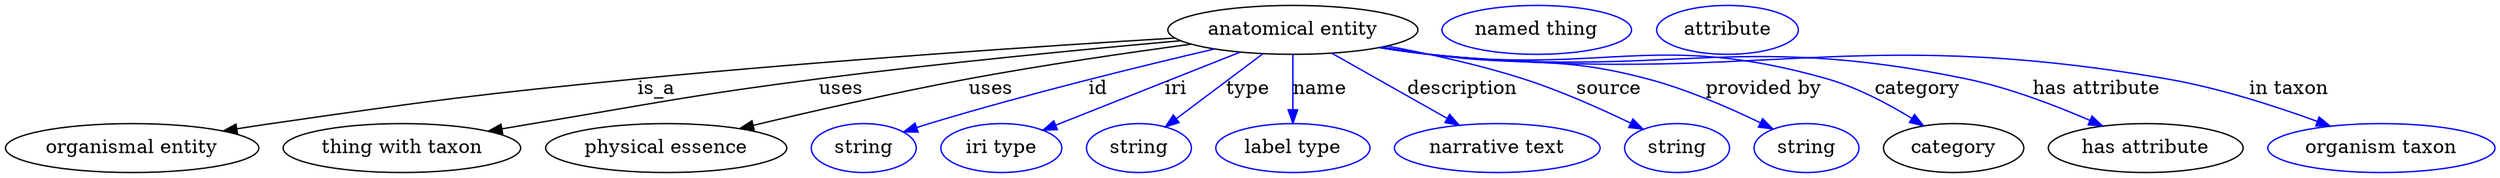 digraph {
	graph [bb="0,0,1826.1,123"];
	node [label="\N"];
	"anatomical entity"	[height=0.5,
		label="anatomical entity",
		pos="943.94,105",
		width=2.5456];
	"organismal entity"	[height=0.5,
		pos="92.942,18",
		width=2.5817];
	"anatomical entity" -> "organismal entity"	[label=is_a,
		lp="476.94,61.5",
		pos="e,159.82,30.565 857.37,99.005 760.99,93.14 600.64,82.479 462.94,69 343.5,57.308 313.71,53.202 194.94,36 186.77,34.816 178.24,33.509 \
169.75,32.161"];
	"thing with taxon"	[height=0.5,
		pos="290.94,18",
		width=2.4192];
	"anatomical entity" -> "thing with taxon"	[label=uses,
		lp="612.44,61.5",
		pos="e,354.43,30.415 861.53,97.03 790.92,90.743 686.58,80.704 595.94,69 502.68,56.957 479.69,51.533 386.94,36 379.63,34.775 372.01,33.472 \
364.4,32.153"];
	"physical essence"	[height=0.5,
		pos="483.94,18",
		width=2.4553];
	"anatomical entity" -> "physical essence"	[label=uses,
		lp="722.44,61.5",
		pos="e,537.99,32.374 869.2,94.483 822.19,88.133 760.35,79.112 705.94,69 652.32,59.033 591.97,45.274 547.74,34.713"];
	id	[color=blue,
		height=0.5,
		label=string,
		pos="628.94,18",
		width=1.0652];
	"anatomical entity" -> id	[color=blue,
		label=id,
		lp="800.94,61.5",
		pos="e,657.99,29.766 886.49,90.967 832.14,78.259 748.46,57.722 676.94,36 673.85,35.062 670.67,34.046 667.48,32.993",
		style=solid];
	iri	[color=blue,
		height=0.5,
		label="iri type",
		pos="729.94,18",
		width=1.2277];
	"anatomical entity" -> iri	[color=blue,
		label=iri,
		lp="857.94,61.5",
		pos="e,760.45,31.117 905.19,88.607 866.88,73.391 808.54,50.22 769.84,34.848",
		style=solid];
	type	[color=blue,
		height=0.5,
		label=string,
		pos="830.94,18",
		width=1.0652];
	"anatomical entity" -> type	[color=blue,
		label=type,
		lp="910.94,61.5",
		pos="e,850.3,33.565 921.89,87.409 903.76,73.774 877.98,54.384 858.5,39.727",
		style=solid];
	name	[color=blue,
		height=0.5,
		label="label type",
		pos="943.94,18",
		width=1.5707];
	"anatomical entity" -> name	[color=blue,
		label=name,
		lp="963.94,61.5",
		pos="e,943.94,36.175 943.94,86.799 943.94,75.163 943.94,59.548 943.94,46.237",
		style=solid];
	description	[color=blue,
		height=0.5,
		label="narrative text",
		pos="1093.9,18",
		width=2.0943];
	"anatomical entity" -> description	[color=blue,
		label=description,
		lp="1068.4,61.5",
		pos="e,1066,34.84 972.51,87.812 996.54,74.196 1031,54.641 1057.1,39.854",
		style=solid];
	source	[color=blue,
		height=0.5,
		label=string,
		pos="1225.9,18",
		width=1.0652];
	"anatomical entity" -> source	[color=blue,
		label=source,
		lp="1175.9,61.5",
		pos="e,1201,31.9 1013,93.118 1044,87.373 1080.7,79.342 1112.9,69 1140.2,60.267 1169.7,47.075 1191.7,36.434",
		style=solid];
	"provided by"	[color=blue,
		height=0.5,
		label=string,
		pos="1320.9,18",
		width=1.0652];
	"anatomical entity" -> "provided by"	[color=blue,
		label="provided by",
		lp="1289.4,61.5",
		pos="e,1296.6,31.904 1009.2,92.358 1020.8,90.454 1032.7,88.587 1043.9,87 1114.8,76.999 1134.7,87.254 1203.9,69 1233.1,61.308 1264.4,47.604 \
1287.3,36.485",
		style=solid];
	category	[height=0.5,
		pos="1428.9,18",
		width=1.4263];
	"anatomical entity" -> category	[color=blue,
		label=category,
		lp="1402.4,61.5",
		pos="e,1406.8,34.46 1008.1,92.054 1020,90.136 1032.3,88.344 1043.9,87 1173.1,72.083 1210.9,104.61 1335.9,69 1358,62.715 1380.7,50.621 \
1398.2,39.902",
		style=solid];
	"has attribute"	[height=0.5,
		pos="1569.9,18",
		width=1.9859];
	"anatomical entity" -> "has attribute"	[color=blue,
		label="has attribute",
		lp="1533.9,61.5",
		pos="e,1538.2,34.268 1007.5,91.988 1019.6,90.052 1032.1,88.27 1043.9,87 1218.2,68.276 1266.3,104.49 1437.9,69 1469.4,62.489 1503.3,49.514 \
1528.9,38.413",
		style=solid];
	"in taxon"	[color=blue,
		height=0.5,
		label="organism taxon",
		pos="1742.9,18",
		width=2.3109];
	"anatomical entity" -> "in taxon"	[color=blue,
		label="in taxon",
		lp="1674.9,61.5",
		pos="e,1705.4,34.105 1007.2,91.911 1019.4,89.97 1032,88.205 1043.9,87 1283.3,62.785 1347.8,109.67 1584.9,69 1623.1,62.46 1664.7,48.999 \
1695.7,37.689",
		style=solid];
	"named thing_category"	[color=blue,
		height=0.5,
		label="named thing",
		pos="1122.9,105",
		width=1.9318];
	"organismal entity_has attribute"	[color=blue,
		height=0.5,
		label=attribute,
		pos="1262.9,105",
		width=1.4443];
}
